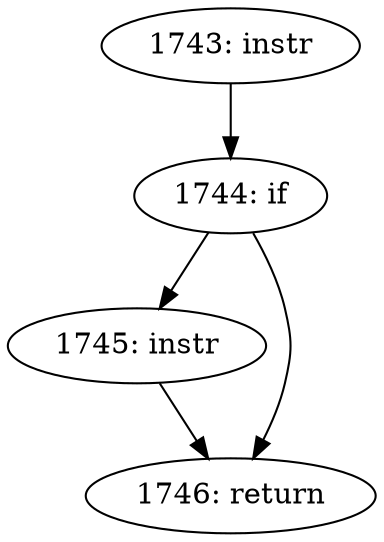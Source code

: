 digraph CFG_tcp_skb_mark_lost_uncond_verify {
1743 [label="1743: instr"]
	1743 -> 1744
1744 [label="1744: if"]
	1744 -> 1745
	1744 -> 1746
1745 [label="1745: instr"]
	1745 -> 1746
1746 [label="1746: return"]
	
}
